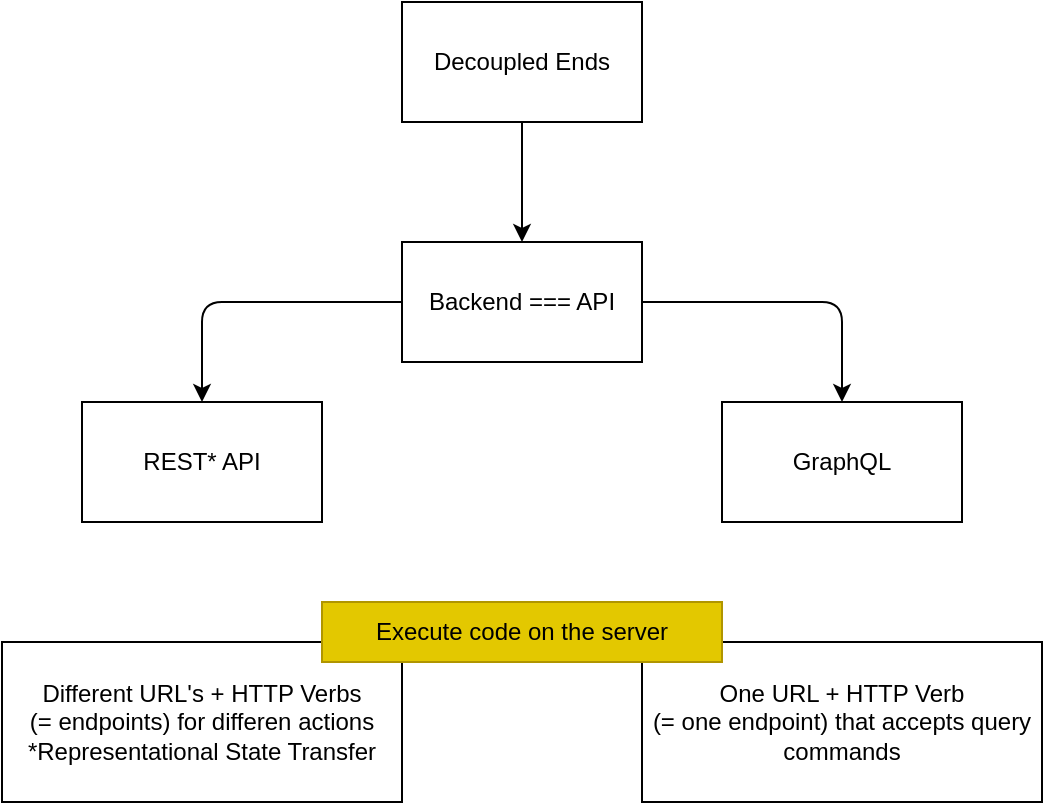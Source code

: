 <mxfile>
    <diagram id="W8zOhv5StQr890w0Tf8W" name="Page-1">
        <mxGraphModel dx="1736" dy="1071" grid="1" gridSize="10" guides="1" tooltips="1" connect="1" arrows="1" fold="1" page="1" pageScale="1" pageWidth="1169" pageHeight="827" math="0" shadow="0">
            <root>
                <mxCell id="0"/>
                <mxCell id="1" parent="0"/>
                <mxCell id="9" style="edgeStyle=orthogonalEdgeStyle;html=1;" edge="1" parent="1" source="2" target="3">
                    <mxGeometry relative="1" as="geometry"/>
                </mxCell>
                <mxCell id="2" value="Decoupled Ends" style="whiteSpace=wrap;html=1;" vertex="1" parent="1">
                    <mxGeometry x="480" y="240" width="120" height="60" as="geometry"/>
                </mxCell>
                <mxCell id="7" style="edgeStyle=orthogonalEdgeStyle;html=1;entryX=0.5;entryY=0;entryDx=0;entryDy=0;" edge="1" parent="1" source="3" target="4">
                    <mxGeometry relative="1" as="geometry"/>
                </mxCell>
                <mxCell id="8" style="edgeStyle=orthogonalEdgeStyle;html=1;" edge="1" parent="1" source="3" target="6">
                    <mxGeometry relative="1" as="geometry"/>
                </mxCell>
                <mxCell id="3" value="Backend === API" style="whiteSpace=wrap;html=1;" vertex="1" parent="1">
                    <mxGeometry x="480" y="360" width="120" height="60" as="geometry"/>
                </mxCell>
                <mxCell id="4" value="REST* API" style="whiteSpace=wrap;html=1;" vertex="1" parent="1">
                    <mxGeometry x="320" y="440" width="120" height="60" as="geometry"/>
                </mxCell>
                <mxCell id="6" value="GraphQL" style="whiteSpace=wrap;html=1;" vertex="1" parent="1">
                    <mxGeometry x="640" y="440" width="120" height="60" as="geometry"/>
                </mxCell>
                <mxCell id="10" value="Different URL's + HTTP Verbs&lt;br&gt;(= endpoints) for differen actions&lt;br&gt;*Representational State Transfer" style="whiteSpace=wrap;html=1;" vertex="1" parent="1">
                    <mxGeometry x="280" y="560" width="200" height="80" as="geometry"/>
                </mxCell>
                <mxCell id="11" value="One URL + HTTP Verb&lt;br&gt;(= one endpoint) that accepts query commands" style="whiteSpace=wrap;html=1;" vertex="1" parent="1">
                    <mxGeometry x="600" y="560" width="200" height="80" as="geometry"/>
                </mxCell>
                <mxCell id="12" value="Execute code on the server" style="whiteSpace=wrap;html=1;fillColor=#e3c800;fontColor=#000000;strokeColor=#B09500;" vertex="1" parent="1">
                    <mxGeometry x="440" y="540" width="200" height="30" as="geometry"/>
                </mxCell>
            </root>
        </mxGraphModel>
    </diagram>
</mxfile>
